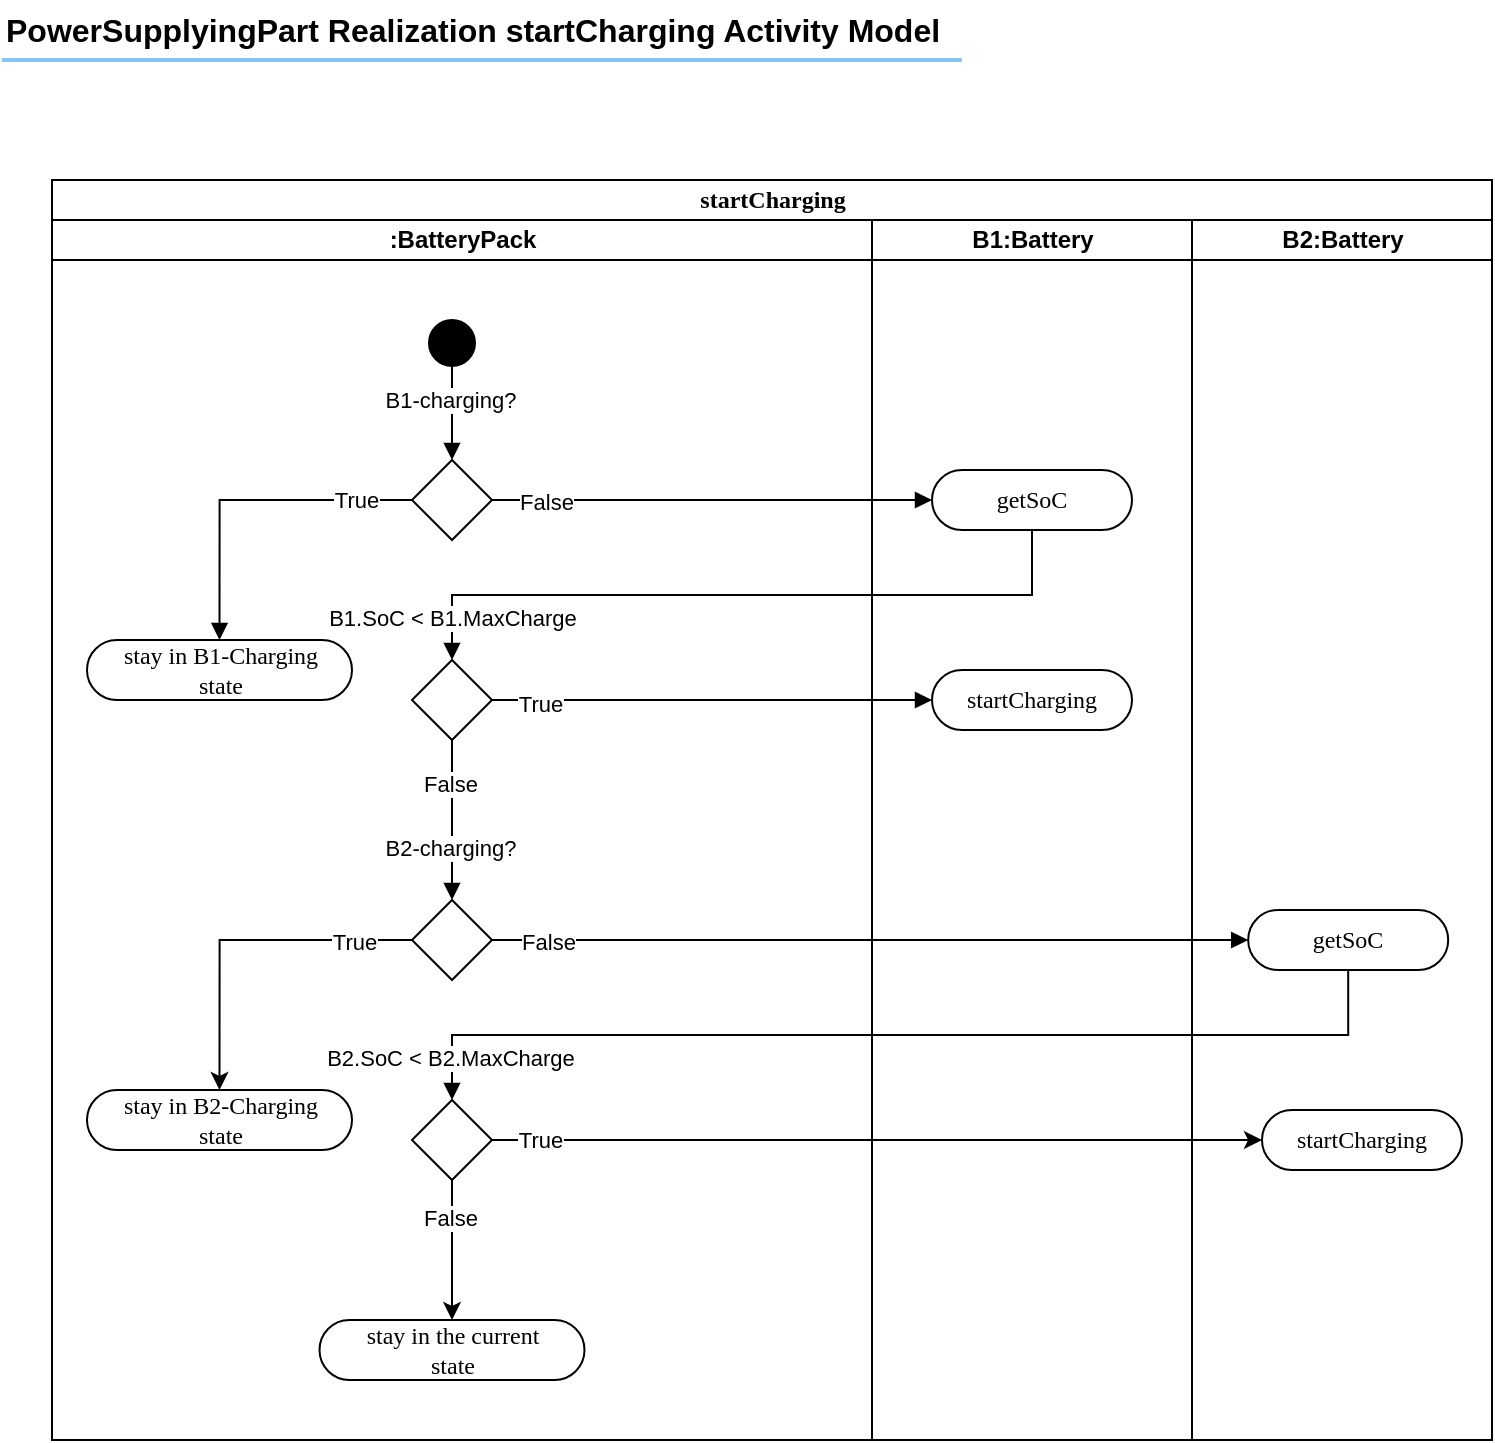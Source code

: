<mxfile version="26.0.6">
  <diagram name="Page-1" id="OfMsy_-nwx7n2B3ybW-p">
    <mxGraphModel dx="1289" dy="690" grid="1" gridSize="10" guides="1" tooltips="1" connect="1" arrows="1" fold="1" page="1" pageScale="1" pageWidth="827" pageHeight="1169" math="0" shadow="0">
      <root>
        <mxCell id="0" />
        <mxCell id="1" parent="0" />
        <mxCell id="Job2l-g_5V0R8sAIiQRT-1" value="&lt;b&gt;PowerSupplyingPart Realization startCharging Activity Model&lt;/b&gt;" style="text;fontSize=16;verticalAlign=middle;strokeColor=none;fillColor=none;whiteSpace=wrap;html=1;" vertex="1" parent="1">
          <mxGeometry x="40" y="40" width="500" height="30" as="geometry" />
        </mxCell>
        <mxCell id="Job2l-g_5V0R8sAIiQRT-2" value="" style="dashed=0;shape=line;strokeWidth=2;noLabel=1;strokeColor=#0C8CF2;opacity=50;" vertex="1" parent="1">
          <mxGeometry x="40" y="65" width="480" height="10" as="geometry" />
        </mxCell>
        <mxCell id="Job2l-g_5V0R8sAIiQRT-3" value="startCharging" style="swimlane;html=1;childLayout=stackLayout;startSize=20;rounded=0;shadow=0;comic=0;labelBackgroundColor=none;strokeWidth=1;fontFamily=Verdana;fontSize=12;align=center;" vertex="1" parent="1">
          <mxGeometry x="65" y="130" width="720" height="630" as="geometry">
            <mxRectangle x="45" y="640" width="70" height="30" as="alternateBounds" />
          </mxGeometry>
        </mxCell>
        <mxCell id="Job2l-g_5V0R8sAIiQRT-4" value=":BatteryPack" style="swimlane;html=1;startSize=20;" vertex="1" parent="Job2l-g_5V0R8sAIiQRT-3">
          <mxGeometry y="20" width="410" height="610" as="geometry">
            <mxRectangle y="20" width="40" height="420" as="alternateBounds" />
          </mxGeometry>
        </mxCell>
        <mxCell id="Job2l-g_5V0R8sAIiQRT-5" style="edgeStyle=orthogonalEdgeStyle;rounded=0;orthogonalLoop=1;jettySize=auto;html=1;entryX=0.5;entryY=0;entryDx=0;entryDy=0;endArrow=block;endFill=1;" edge="1" parent="Job2l-g_5V0R8sAIiQRT-4" source="Job2l-g_5V0R8sAIiQRT-7" target="Job2l-g_5V0R8sAIiQRT-10">
          <mxGeometry relative="1" as="geometry" />
        </mxCell>
        <mxCell id="Job2l-g_5V0R8sAIiQRT-6" value="B1-charging?" style="edgeLabel;html=1;align=center;verticalAlign=middle;resizable=0;points=[];" vertex="1" connectable="0" parent="Job2l-g_5V0R8sAIiQRT-5">
          <mxGeometry x="-0.277" y="-1" relative="1" as="geometry">
            <mxPoint as="offset" />
          </mxGeometry>
        </mxCell>
        <mxCell id="Job2l-g_5V0R8sAIiQRT-7" value="" style="ellipse;whiteSpace=wrap;html=1;rounded=0;shadow=0;comic=0;labelBackgroundColor=none;strokeWidth=1;fillColor=#000000;fontFamily=Verdana;fontSize=12;align=center;" vertex="1" parent="Job2l-g_5V0R8sAIiQRT-4">
          <mxGeometry x="188.5" y="50" width="23" height="23" as="geometry" />
        </mxCell>
        <mxCell id="Job2l-g_5V0R8sAIiQRT-8" style="edgeStyle=orthogonalEdgeStyle;rounded=0;orthogonalLoop=1;jettySize=auto;html=1;entryX=0.5;entryY=0;entryDx=0;entryDy=0;endArrow=block;endFill=1;" edge="1" parent="Job2l-g_5V0R8sAIiQRT-4" source="Job2l-g_5V0R8sAIiQRT-10" target="Job2l-g_5V0R8sAIiQRT-18">
          <mxGeometry relative="1" as="geometry" />
        </mxCell>
        <mxCell id="Job2l-g_5V0R8sAIiQRT-9" value="True" style="edgeLabel;html=1;align=center;verticalAlign=middle;resizable=0;points=[];" vertex="1" connectable="0" parent="Job2l-g_5V0R8sAIiQRT-8">
          <mxGeometry x="-0.663" relative="1" as="geometry">
            <mxPoint as="offset" />
          </mxGeometry>
        </mxCell>
        <mxCell id="Job2l-g_5V0R8sAIiQRT-10" value="" style="rhombus;whiteSpace=wrap;html=1;" vertex="1" parent="Job2l-g_5V0R8sAIiQRT-4">
          <mxGeometry x="180" y="120" width="40" height="40" as="geometry" />
        </mxCell>
        <mxCell id="Job2l-g_5V0R8sAIiQRT-11" style="edgeStyle=orthogonalEdgeStyle;rounded=0;orthogonalLoop=1;jettySize=auto;html=1;entryX=0.5;entryY=0;entryDx=0;entryDy=0;endArrow=block;endFill=1;" edge="1" parent="Job2l-g_5V0R8sAIiQRT-4" source="Job2l-g_5V0R8sAIiQRT-14" target="Job2l-g_5V0R8sAIiQRT-17">
          <mxGeometry relative="1" as="geometry" />
        </mxCell>
        <mxCell id="Job2l-g_5V0R8sAIiQRT-12" value="False" style="edgeLabel;html=1;align=center;verticalAlign=middle;resizable=0;points=[];" vertex="1" connectable="0" parent="Job2l-g_5V0R8sAIiQRT-11">
          <mxGeometry x="-0.45" y="-1" relative="1" as="geometry">
            <mxPoint as="offset" />
          </mxGeometry>
        </mxCell>
        <mxCell id="Job2l-g_5V0R8sAIiQRT-13" value="B2-charging?" style="edgeLabel;html=1;align=center;verticalAlign=middle;resizable=0;points=[];" vertex="1" connectable="0" parent="Job2l-g_5V0R8sAIiQRT-11">
          <mxGeometry x="0.35" y="-1" relative="1" as="geometry">
            <mxPoint as="offset" />
          </mxGeometry>
        </mxCell>
        <mxCell id="Job2l-g_5V0R8sAIiQRT-14" value="" style="rhombus;whiteSpace=wrap;html=1;" vertex="1" parent="Job2l-g_5V0R8sAIiQRT-4">
          <mxGeometry x="180" y="220" width="40" height="40" as="geometry" />
        </mxCell>
        <mxCell id="Job2l-g_5V0R8sAIiQRT-15" style="edgeStyle=orthogonalEdgeStyle;rounded=0;orthogonalLoop=1;jettySize=auto;html=1;entryX=0.5;entryY=0;entryDx=0;entryDy=0;" edge="1" parent="Job2l-g_5V0R8sAIiQRT-4" source="Job2l-g_5V0R8sAIiQRT-17" target="Job2l-g_5V0R8sAIiQRT-22">
          <mxGeometry relative="1" as="geometry" />
        </mxCell>
        <mxCell id="Job2l-g_5V0R8sAIiQRT-16" value="True" style="edgeLabel;html=1;align=center;verticalAlign=middle;resizable=0;points=[];" vertex="1" connectable="0" parent="Job2l-g_5V0R8sAIiQRT-15">
          <mxGeometry x="-0.663" y="1" relative="1" as="geometry">
            <mxPoint as="offset" />
          </mxGeometry>
        </mxCell>
        <mxCell id="Job2l-g_5V0R8sAIiQRT-17" value="" style="rhombus;whiteSpace=wrap;html=1;" vertex="1" parent="Job2l-g_5V0R8sAIiQRT-4">
          <mxGeometry x="180" y="340" width="40" height="40" as="geometry" />
        </mxCell>
        <mxCell id="Job2l-g_5V0R8sAIiQRT-18" value="stay in B1-Charging&lt;div&gt;&amp;nbsp;state&amp;nbsp;&lt;/div&gt;" style="rounded=1;whiteSpace=wrap;html=1;shadow=0;comic=0;labelBackgroundColor=none;strokeWidth=1;fontFamily=Verdana;fontSize=12;align=center;arcSize=50;" vertex="1" parent="Job2l-g_5V0R8sAIiQRT-4">
          <mxGeometry x="17.5" y="210" width="132.5" height="30" as="geometry" />
        </mxCell>
        <mxCell id="Job2l-g_5V0R8sAIiQRT-19" style="edgeStyle=orthogonalEdgeStyle;rounded=0;orthogonalLoop=1;jettySize=auto;html=1;entryX=0.5;entryY=0;entryDx=0;entryDy=0;" edge="1" parent="Job2l-g_5V0R8sAIiQRT-4" source="Job2l-g_5V0R8sAIiQRT-21" target="Job2l-g_5V0R8sAIiQRT-23">
          <mxGeometry relative="1" as="geometry" />
        </mxCell>
        <mxCell id="Job2l-g_5V0R8sAIiQRT-20" value="False" style="edgeLabel;html=1;align=center;verticalAlign=middle;resizable=0;points=[];" vertex="1" connectable="0" parent="Job2l-g_5V0R8sAIiQRT-19">
          <mxGeometry x="-0.467" y="-1" relative="1" as="geometry">
            <mxPoint as="offset" />
          </mxGeometry>
        </mxCell>
        <mxCell id="Job2l-g_5V0R8sAIiQRT-21" value="" style="rhombus;whiteSpace=wrap;html=1;" vertex="1" parent="Job2l-g_5V0R8sAIiQRT-4">
          <mxGeometry x="180" y="440" width="40" height="40" as="geometry" />
        </mxCell>
        <mxCell id="Job2l-g_5V0R8sAIiQRT-22" value="stay in B2-Charging&lt;div&gt;&amp;nbsp;state&amp;nbsp;&lt;/div&gt;" style="rounded=1;whiteSpace=wrap;html=1;shadow=0;comic=0;labelBackgroundColor=none;strokeWidth=1;fontFamily=Verdana;fontSize=12;align=center;arcSize=50;" vertex="1" parent="Job2l-g_5V0R8sAIiQRT-4">
          <mxGeometry x="17.5" y="435" width="132.5" height="30" as="geometry" />
        </mxCell>
        <mxCell id="Job2l-g_5V0R8sAIiQRT-23" value="stay in the current&lt;div&gt;&amp;nbsp;state&amp;nbsp;&lt;/div&gt;" style="rounded=1;whiteSpace=wrap;html=1;shadow=0;comic=0;labelBackgroundColor=none;strokeWidth=1;fontFamily=Verdana;fontSize=12;align=center;arcSize=50;" vertex="1" parent="Job2l-g_5V0R8sAIiQRT-4">
          <mxGeometry x="133.75" y="550" width="132.5" height="30" as="geometry" />
        </mxCell>
        <mxCell id="Job2l-g_5V0R8sAIiQRT-24" value="B1:Battery" style="swimlane;html=1;startSize=20;" vertex="1" parent="Job2l-g_5V0R8sAIiQRT-3">
          <mxGeometry x="410" y="20" width="160" height="610" as="geometry" />
        </mxCell>
        <mxCell id="Job2l-g_5V0R8sAIiQRT-25" value="getSoC" style="rounded=1;whiteSpace=wrap;html=1;shadow=0;comic=0;labelBackgroundColor=none;strokeWidth=1;fontFamily=Verdana;fontSize=12;align=center;arcSize=50;" vertex="1" parent="Job2l-g_5V0R8sAIiQRT-24">
          <mxGeometry x="30" y="125" width="100" height="30" as="geometry" />
        </mxCell>
        <mxCell id="Job2l-g_5V0R8sAIiQRT-26" value="startCharging" style="rounded=1;whiteSpace=wrap;html=1;shadow=0;comic=0;labelBackgroundColor=none;strokeWidth=1;fontFamily=Verdana;fontSize=12;align=center;arcSize=50;" vertex="1" parent="Job2l-g_5V0R8sAIiQRT-24">
          <mxGeometry x="30" y="225" width="100" height="30" as="geometry" />
        </mxCell>
        <mxCell id="Job2l-g_5V0R8sAIiQRT-27" value="B2:Battery" style="swimlane;html=1;startSize=20;" vertex="1" parent="Job2l-g_5V0R8sAIiQRT-3">
          <mxGeometry x="570" y="20" width="150" height="610" as="geometry">
            <mxRectangle x="570" y="20" width="40" height="1720" as="alternateBounds" />
          </mxGeometry>
        </mxCell>
        <mxCell id="Job2l-g_5V0R8sAIiQRT-28" value="getSoC" style="rounded=1;whiteSpace=wrap;html=1;shadow=0;comic=0;labelBackgroundColor=none;strokeWidth=1;fontFamily=Verdana;fontSize=12;align=center;arcSize=50;" vertex="1" parent="Job2l-g_5V0R8sAIiQRT-27">
          <mxGeometry x="28.1" y="345" width="100" height="30" as="geometry" />
        </mxCell>
        <mxCell id="Job2l-g_5V0R8sAIiQRT-29" value="startCharging" style="rounded=1;whiteSpace=wrap;html=1;shadow=0;comic=0;labelBackgroundColor=none;strokeWidth=1;fontFamily=Verdana;fontSize=12;align=center;arcSize=50;" vertex="1" parent="Job2l-g_5V0R8sAIiQRT-27">
          <mxGeometry x="35" y="445" width="100" height="30" as="geometry" />
        </mxCell>
        <mxCell id="Job2l-g_5V0R8sAIiQRT-30" style="edgeStyle=orthogonalEdgeStyle;rounded=0;orthogonalLoop=1;jettySize=auto;html=1;entryX=0;entryY=0.5;entryDx=0;entryDy=0;endArrow=block;endFill=1;" edge="1" parent="Job2l-g_5V0R8sAIiQRT-3" source="Job2l-g_5V0R8sAIiQRT-10" target="Job2l-g_5V0R8sAIiQRT-25">
          <mxGeometry relative="1" as="geometry" />
        </mxCell>
        <mxCell id="Job2l-g_5V0R8sAIiQRT-31" value="False" style="edgeLabel;html=1;align=center;verticalAlign=middle;resizable=0;points=[];" vertex="1" connectable="0" parent="Job2l-g_5V0R8sAIiQRT-30">
          <mxGeometry x="-0.761" y="-1" relative="1" as="geometry">
            <mxPoint as="offset" />
          </mxGeometry>
        </mxCell>
        <mxCell id="Job2l-g_5V0R8sAIiQRT-32" style="edgeStyle=orthogonalEdgeStyle;rounded=0;orthogonalLoop=1;jettySize=auto;html=1;entryX=0.5;entryY=0;entryDx=0;entryDy=0;exitX=0.5;exitY=1;exitDx=0;exitDy=0;endArrow=block;endFill=1;" edge="1" parent="Job2l-g_5V0R8sAIiQRT-3" source="Job2l-g_5V0R8sAIiQRT-25" target="Job2l-g_5V0R8sAIiQRT-14">
          <mxGeometry relative="1" as="geometry" />
        </mxCell>
        <mxCell id="Job2l-g_5V0R8sAIiQRT-33" value="B1.SoC &amp;lt; B1.MaxCharge" style="edgeLabel;html=1;align=center;verticalAlign=middle;resizable=0;points=[];" vertex="1" connectable="0" parent="Job2l-g_5V0R8sAIiQRT-32">
          <mxGeometry x="0.913" relative="1" as="geometry">
            <mxPoint y="-6" as="offset" />
          </mxGeometry>
        </mxCell>
        <mxCell id="Job2l-g_5V0R8sAIiQRT-34" style="edgeStyle=orthogonalEdgeStyle;rounded=0;orthogonalLoop=1;jettySize=auto;html=1;entryX=0;entryY=0.5;entryDx=0;entryDy=0;endArrow=block;endFill=1;" edge="1" parent="Job2l-g_5V0R8sAIiQRT-3" source="Job2l-g_5V0R8sAIiQRT-14" target="Job2l-g_5V0R8sAIiQRT-26">
          <mxGeometry relative="1" as="geometry" />
        </mxCell>
        <mxCell id="Job2l-g_5V0R8sAIiQRT-35" value="True" style="edgeLabel;html=1;align=center;verticalAlign=middle;resizable=0;points=[];" vertex="1" connectable="0" parent="Job2l-g_5V0R8sAIiQRT-34">
          <mxGeometry x="-0.788" y="-2" relative="1" as="geometry">
            <mxPoint as="offset" />
          </mxGeometry>
        </mxCell>
        <mxCell id="Job2l-g_5V0R8sAIiQRT-36" style="edgeStyle=orthogonalEdgeStyle;rounded=0;orthogonalLoop=1;jettySize=auto;html=1;entryX=0;entryY=0.5;entryDx=0;entryDy=0;endArrow=block;endFill=1;" edge="1" parent="Job2l-g_5V0R8sAIiQRT-3" source="Job2l-g_5V0R8sAIiQRT-17" target="Job2l-g_5V0R8sAIiQRT-28">
          <mxGeometry relative="1" as="geometry" />
        </mxCell>
        <mxCell id="Job2l-g_5V0R8sAIiQRT-37" value="False" style="edgeLabel;html=1;align=center;verticalAlign=middle;resizable=0;points=[];" vertex="1" connectable="0" parent="Job2l-g_5V0R8sAIiQRT-36">
          <mxGeometry x="-0.855" y="-1" relative="1" as="geometry">
            <mxPoint as="offset" />
          </mxGeometry>
        </mxCell>
        <mxCell id="Job2l-g_5V0R8sAIiQRT-38" style="edgeStyle=orthogonalEdgeStyle;rounded=0;orthogonalLoop=1;jettySize=auto;html=1;entryX=0.5;entryY=0;entryDx=0;entryDy=0;exitX=0.5;exitY=1;exitDx=0;exitDy=0;endArrow=block;endFill=1;" edge="1" parent="Job2l-g_5V0R8sAIiQRT-3" source="Job2l-g_5V0R8sAIiQRT-28" target="Job2l-g_5V0R8sAIiQRT-21">
          <mxGeometry relative="1" as="geometry" />
        </mxCell>
        <mxCell id="Job2l-g_5V0R8sAIiQRT-39" value="B2.SoC &amp;lt; B2.MaxCharge" style="edgeLabel;html=1;align=center;verticalAlign=middle;resizable=0;points=[];" vertex="1" connectable="0" parent="Job2l-g_5V0R8sAIiQRT-38">
          <mxGeometry x="0.917" y="-1" relative="1" as="geometry">
            <mxPoint as="offset" />
          </mxGeometry>
        </mxCell>
        <mxCell id="Job2l-g_5V0R8sAIiQRT-40" style="edgeStyle=orthogonalEdgeStyle;rounded=0;orthogonalLoop=1;jettySize=auto;html=1;entryX=0;entryY=0.5;entryDx=0;entryDy=0;" edge="1" parent="Job2l-g_5V0R8sAIiQRT-3" source="Job2l-g_5V0R8sAIiQRT-21" target="Job2l-g_5V0R8sAIiQRT-29">
          <mxGeometry relative="1" as="geometry" />
        </mxCell>
        <mxCell id="Job2l-g_5V0R8sAIiQRT-41" value="True" style="edgeLabel;html=1;align=center;verticalAlign=middle;resizable=0;points=[];" vertex="1" connectable="0" parent="Job2l-g_5V0R8sAIiQRT-40">
          <mxGeometry x="-0.879" relative="1" as="geometry">
            <mxPoint as="offset" />
          </mxGeometry>
        </mxCell>
      </root>
    </mxGraphModel>
  </diagram>
</mxfile>

